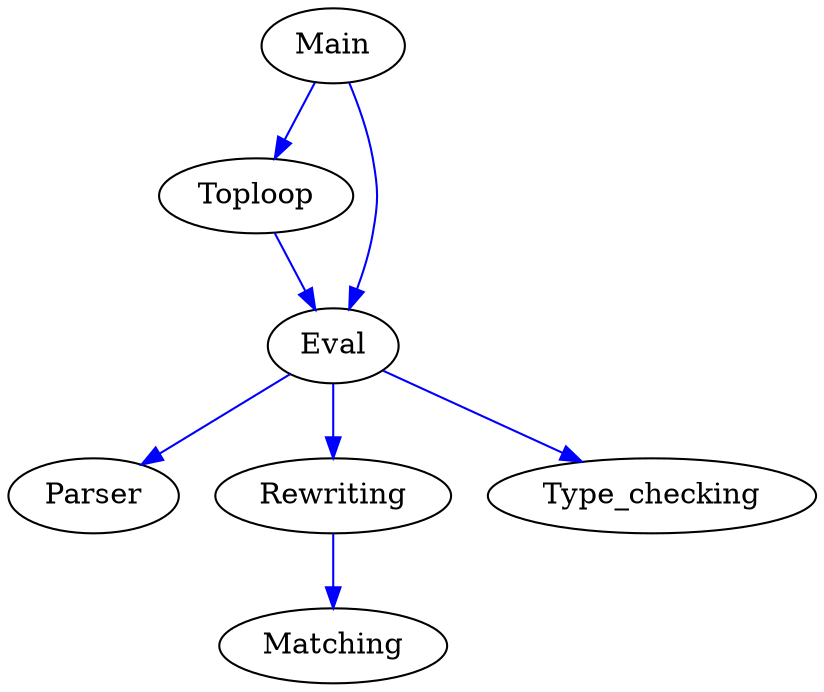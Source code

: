 digraph architecture {
     edge [color=blue];	
		 Main -> Toploop;
		 Main -> Eval;
		 Toploop -> Eval;
     Eval -> Parser;
     Eval -> Rewriting;
		 Rewriting -> Matching;
		 Eval -> Type_checking;
}